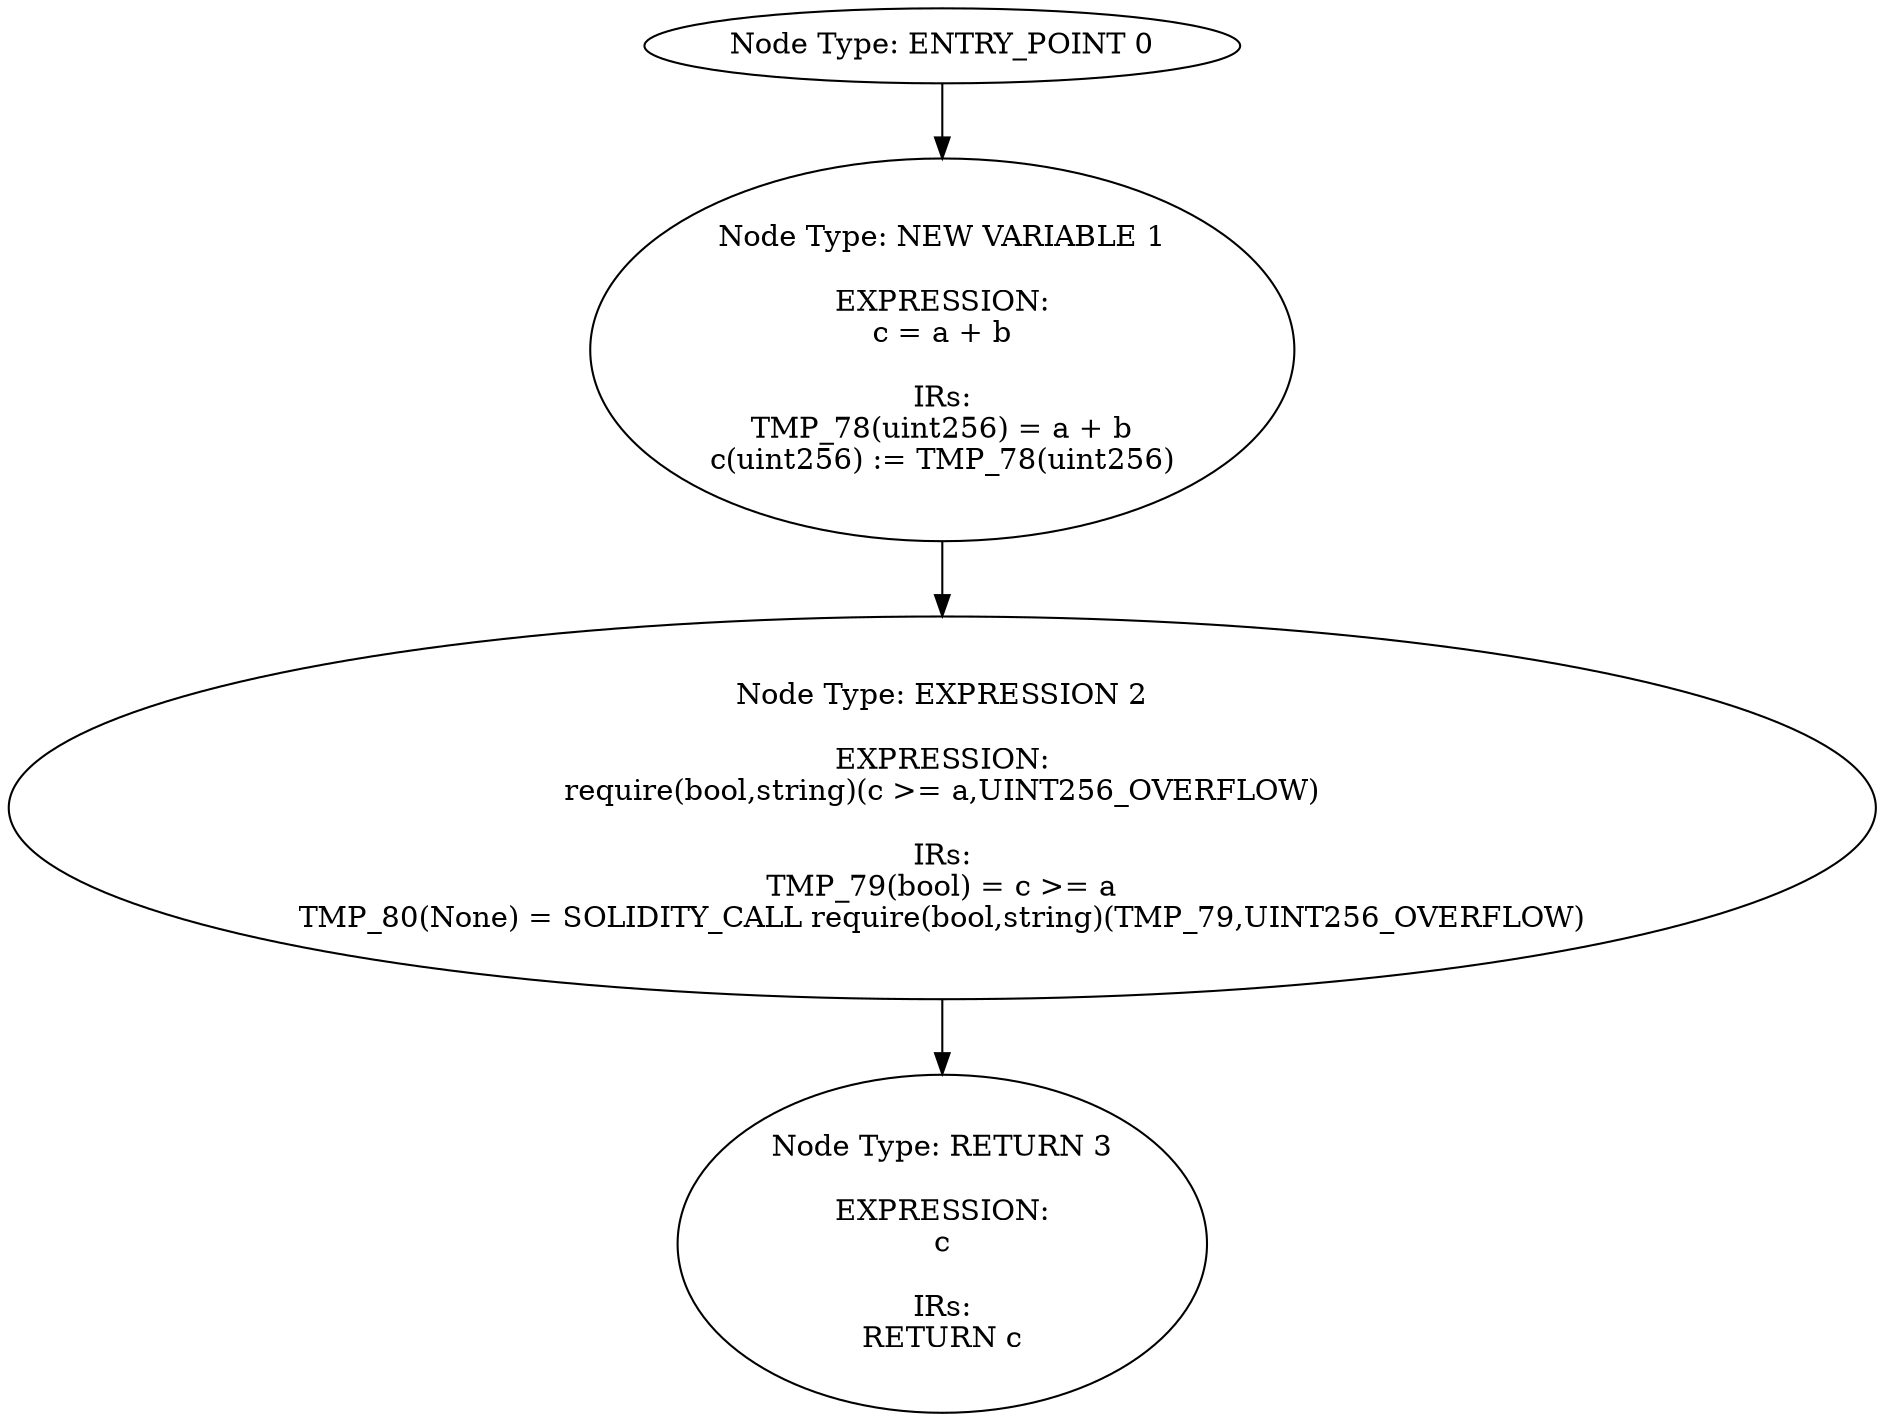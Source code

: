 digraph{
0[label="Node Type: ENTRY_POINT 0
"];
0->1;
1[label="Node Type: NEW VARIABLE 1

EXPRESSION:
c = a + b

IRs:
TMP_78(uint256) = a + b
c(uint256) := TMP_78(uint256)"];
1->2;
2[label="Node Type: EXPRESSION 2

EXPRESSION:
require(bool,string)(c >= a,UINT256_OVERFLOW)

IRs:
TMP_79(bool) = c >= a
TMP_80(None) = SOLIDITY_CALL require(bool,string)(TMP_79,UINT256_OVERFLOW)"];
2->3;
3[label="Node Type: RETURN 3

EXPRESSION:
c

IRs:
RETURN c"];
}
